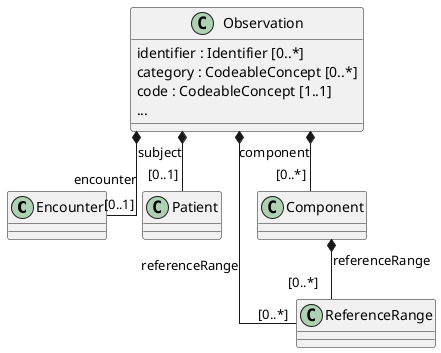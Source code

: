 @startuml
' ========================================
' start: configuration
' ========================================

skinparam linetype ortho

' ========================================
' end: configuration
' ========================================

' ========================================
' start: definition of entities/classes
' ========================================

class Encounter {
}

class Observation {
  identifier : Identifier [0..*]
  category : CodeableConcept [0..*]
  code : CodeableConcept [1..1]
  ...
}

class Patient {
}

' ========================================
' end: definition of entities/classes
' ========================================

' ========================================
' start: definition of associations
' ========================================

Observation *-- "[0..*]" Component : component
Observation *-- "[0..*]" ReferenceRange : referenceRange
Component *-- "[0..*]" ReferenceRange : referenceRange
Observation *-- "[0..1]" Encounter : encounter
Observation *-- "[0..1]" Patient : subject

' ========================================
' end: definition of associations
' ========================================
@enduml
